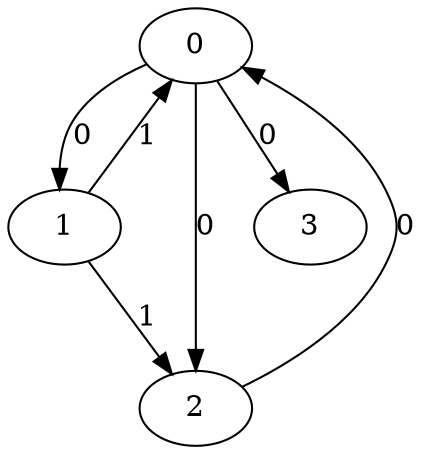 // Source:14 Canonical: -1 0 0 0 0 -1 -1 -1 1 1 -1 -1 -1 -1 -1 -1
digraph HRA_from_14_graph_000 {
  0 -> 1 [label="0"];
  0 -> 2 [label="0"];
  1 -> 0 [label="1"];
  1 -> 2 [label="1"];
  2 -> 0 [label="0"];
  0 -> 3 [label="0"];
}

// Source:14 Canonical: -1 0 0 0 0 -1 -1 -1 0 -1 -1 -1 1 1 -1 -1
digraph HRA_from_14_graph_001 {
  0 -> 1 [label="0"];
  0 -> 2 [label="0"];
  1 -> 0 [label="1"];
  1 -> 2 [label="1"];
  2 -> 0 [label="0"];
  0 -> 3 [label="0"];
  3 -> 0 [label="0"];
}

// Source:14 Canonical: -1 0 0 -1 0 -1 -1 -1 1 1 -1 0 -1 -1 -1 -1
digraph HRA_from_14_graph_002 {
  0 -> 1 [label="0"];
  0 -> 2 [label="0"];
  1 -> 0 [label="1"];
  1 -> 2 [label="1"];
  2 -> 0 [label="0"];
  1 -> 3 [label="0"];
}

// Source:14 Canonical: -1 0 0 0 0 -1 -1 -1 1 1 -1 0 -1 -1 -1 -1
digraph HRA_from_14_graph_003 {
  0 -> 1 [label="0"];
  0 -> 2 [label="0"];
  1 -> 0 [label="1"];
  1 -> 2 [label="1"];
  2 -> 0 [label="0"];
  0 -> 3 [label="0"];
  1 -> 3 [label="0"];
}

// Source:14 Canonical: -1 0 0 -1 0 -1 -1 -1 1 1 -1 0 0 -1 -1 -1
digraph HRA_from_14_graph_004 {
  0 -> 1 [label="0"];
  0 -> 2 [label="0"];
  1 -> 0 [label="1"];
  1 -> 2 [label="1"];
  2 -> 0 [label="0"];
  3 -> 0 [label="0"];
  1 -> 3 [label="0"];
}

// Source:14 Canonical: -1 0 0 0 0 -1 -1 -1 0 -1 -1 -1 1 0 1 -1
digraph HRA_from_14_graph_005 {
  0 -> 1 [label="0"];
  0 -> 2 [label="0"];
  1 -> 0 [label="1"];
  1 -> 2 [label="1"];
  2 -> 0 [label="0"];
  0 -> 3 [label="0"];
  3 -> 0 [label="0"];
  1 -> 3 [label="0"];
}

// Source:14 Canonical: -1 0 0 0 0 -1 -1 -1 1 1 -1 -1 -1 -1 0 -1
digraph HRA_from_14_graph_006 {
  0 -> 1 [label="0"];
  0 -> 2 [label="0"];
  1 -> 0 [label="1"];
  1 -> 2 [label="1"];
  2 -> 0 [label="0"];
  0 -> 3 [label="0"];
  3 -> 1 [label="0"];
}

// Source:14 Canonical: -1 0 0 0 0 -1 0 -1 1 -1 -1 1 0 -1 -1 -1
digraph HRA_from_14_graph_007 {
  0 -> 1 [label="0"];
  0 -> 2 [label="0"];
  1 -> 0 [label="1"];
  1 -> 2 [label="1"];
  2 -> 0 [label="0"];
  0 -> 3 [label="0"];
  3 -> 0 [label="0"];
  3 -> 1 [label="0"];
}

// Source:14 Canonical: -1 0 0 -1 0 -1 -1 -1 1 1 -1 0 -1 -1 0 -1
digraph HRA_from_14_graph_008 {
  0 -> 1 [label="0"];
  0 -> 2 [label="0"];
  1 -> 0 [label="1"];
  1 -> 2 [label="1"];
  2 -> 0 [label="0"];
  1 -> 3 [label="0"];
  3 -> 1 [label="0"];
}

// Source:14 Canonical: -1 0 0 0 0 -1 -1 -1 1 1 -1 0 -1 -1 0 -1
digraph HRA_from_14_graph_009 {
  0 -> 1 [label="0"];
  0 -> 2 [label="0"];
  1 -> 0 [label="1"];
  1 -> 2 [label="1"];
  2 -> 0 [label="0"];
  0 -> 3 [label="0"];
  1 -> 3 [label="0"];
  3 -> 1 [label="0"];
}

// Source:14 Canonical: -1 0 0 -1 0 -1 1 1 -1 0 -1 0 -1 -1 0 -1
digraph HRA_from_14_graph_010 {
  0 -> 1 [label="0"];
  0 -> 2 [label="0"];
  1 -> 0 [label="1"];
  1 -> 2 [label="1"];
  2 -> 0 [label="0"];
  3 -> 0 [label="0"];
  1 -> 3 [label="0"];
  3 -> 1 [label="0"];
}

// Source:14 Canonical: -1 0 0 0 0 -1 0 -1 1 0 -1 1 0 -1 -1 -1
digraph HRA_from_14_graph_011 {
  0 -> 1 [label="0"];
  0 -> 2 [label="0"];
  1 -> 0 [label="1"];
  1 -> 2 [label="1"];
  2 -> 0 [label="0"];
  0 -> 3 [label="0"];
  3 -> 0 [label="0"];
  1 -> 3 [label="0"];
  3 -> 1 [label="0"];
}

// Source:14 Canonical: -1 0 0 -1 0 -1 -1 0 1 1 -1 -1 -1 -1 -1 -1
digraph HRA_from_14_graph_012 {
  0 -> 1 [label="0"];
  0 -> 2 [label="0"];
  1 -> 0 [label="1"];
  1 -> 2 [label="1"];
  2 -> 0 [label="0"];
  2 -> 3 [label="0"];
}

// Source:14 Canonical: -1 0 0 0 0 -1 0 -1 -1 -1 -1 -1 1 1 -1 -1
digraph HRA_from_14_graph_013 {
  0 -> 1 [label="0"];
  0 -> 2 [label="0"];
  1 -> 0 [label="1"];
  1 -> 2 [label="1"];
  2 -> 0 [label="0"];
  0 -> 3 [label="0"];
  2 -> 3 [label="0"];
}

// Source:14 Canonical: -1 0 0 -1 0 -1 -1 0 1 1 -1 -1 0 -1 -1 -1
digraph HRA_from_14_graph_014 {
  0 -> 1 [label="0"];
  0 -> 2 [label="0"];
  1 -> 0 [label="1"];
  1 -> 2 [label="1"];
  2 -> 0 [label="0"];
  3 -> 0 [label="0"];
  2 -> 3 [label="0"];
}

// Source:14 Canonical: -1 0 0 0 0 -1 0 -1 0 -1 -1 -1 1 1 -1 -1
digraph HRA_from_14_graph_015 {
  0 -> 1 [label="0"];
  0 -> 2 [label="0"];
  1 -> 0 [label="1"];
  1 -> 2 [label="1"];
  2 -> 0 [label="0"];
  0 -> 3 [label="0"];
  3 -> 0 [label="0"];
  2 -> 3 [label="0"];
}

// Source:14 Canonical: -1 0 0 -1 0 -1 -1 0 1 1 -1 0 -1 -1 -1 -1
digraph HRA_from_14_graph_016 {
  0 -> 1 [label="0"];
  0 -> 2 [label="0"];
  1 -> 0 [label="1"];
  1 -> 2 [label="1"];
  2 -> 0 [label="0"];
  1 -> 3 [label="0"];
  2 -> 3 [label="0"];
}

// Source:14 Canonical: -1 0 0 0 0 -1 0 -1 -1 -1 -1 -1 1 1 0 -1
digraph HRA_from_14_graph_017 {
  0 -> 1 [label="0"];
  0 -> 2 [label="0"];
  1 -> 0 [label="1"];
  1 -> 2 [label="1"];
  2 -> 0 [label="0"];
  0 -> 3 [label="0"];
  1 -> 3 [label="0"];
  2 -> 3 [label="0"];
}

// Source:14 Canonical: -1 0 0 -1 0 -1 -1 0 1 1 -1 0 0 -1 -1 -1
digraph HRA_from_14_graph_018 {
  0 -> 1 [label="0"];
  0 -> 2 [label="0"];
  1 -> 0 [label="1"];
  1 -> 2 [label="1"];
  2 -> 0 [label="0"];
  3 -> 0 [label="0"];
  1 -> 3 [label="0"];
  2 -> 3 [label="0"];
}

// Source:14 Canonical: -1 0 0 0 0 -1 0 -1 0 -1 -1 -1 1 1 0 -1
digraph HRA_from_14_graph_019 {
  0 -> 1 [label="0"];
  0 -> 2 [label="0"];
  1 -> 0 [label="1"];
  1 -> 2 [label="1"];
  2 -> 0 [label="0"];
  0 -> 3 [label="0"];
  3 -> 0 [label="0"];
  1 -> 3 [label="0"];
  2 -> 3 [label="0"];
}

// Source:14 Canonical: -1 0 0 -1 0 -1 -1 0 1 1 -1 -1 -1 -1 0 -1
digraph HRA_from_14_graph_020 {
  0 -> 1 [label="0"];
  0 -> 2 [label="0"];
  1 -> 0 [label="1"];
  1 -> 2 [label="1"];
  2 -> 0 [label="0"];
  3 -> 1 [label="0"];
  2 -> 3 [label="0"];
}

// Source:14 Canonical: -1 0 0 0 0 -1 0 -1 -1 -1 -1 0 1 1 -1 -1
digraph HRA_from_14_graph_021 {
  0 -> 1 [label="0"];
  0 -> 2 [label="0"];
  1 -> 0 [label="1"];
  1 -> 2 [label="1"];
  2 -> 0 [label="0"];
  0 -> 3 [label="0"];
  3 -> 1 [label="0"];
  2 -> 3 [label="0"];
}

// Source:14 Canonical: -1 0 0 -1 0 -1 -1 0 1 1 -1 -1 0 -1 0 -1
digraph HRA_from_14_graph_022 {
  0 -> 1 [label="0"];
  0 -> 2 [label="0"];
  1 -> 0 [label="1"];
  1 -> 2 [label="1"];
  2 -> 0 [label="0"];
  3 -> 0 [label="0"];
  3 -> 1 [label="0"];
  2 -> 3 [label="0"];
}

// Source:14 Canonical: -1 0 0 0 0 -1 0 -1 0 -1 -1 0 1 1 -1 -1
digraph HRA_from_14_graph_023 {
  0 -> 1 [label="0"];
  0 -> 2 [label="0"];
  1 -> 0 [label="1"];
  1 -> 2 [label="1"];
  2 -> 0 [label="0"];
  0 -> 3 [label="0"];
  3 -> 0 [label="0"];
  3 -> 1 [label="0"];
  2 -> 3 [label="0"];
}

// Source:14 Canonical: -1 0 0 -1 0 -1 -1 0 1 1 -1 0 -1 -1 0 -1
digraph HRA_from_14_graph_024 {
  0 -> 1 [label="0"];
  0 -> 2 [label="0"];
  1 -> 0 [label="1"];
  1 -> 2 [label="1"];
  2 -> 0 [label="0"];
  1 -> 3 [label="0"];
  3 -> 1 [label="0"];
  2 -> 3 [label="0"];
}

// Source:14 Canonical: -1 0 0 0 0 -1 0 -1 -1 -1 -1 0 1 1 0 -1
digraph HRA_from_14_graph_025 {
  0 -> 1 [label="0"];
  0 -> 2 [label="0"];
  1 -> 0 [label="1"];
  1 -> 2 [label="1"];
  2 -> 0 [label="0"];
  0 -> 3 [label="0"];
  1 -> 3 [label="0"];
  3 -> 1 [label="0"];
  2 -> 3 [label="0"];
}

// Source:14 Canonical: -1 0 0 -1 0 -1 1 1 -1 0 -1 0 0 -1 0 -1
digraph HRA_from_14_graph_026 {
  0 -> 1 [label="0"];
  0 -> 2 [label="0"];
  1 -> 0 [label="1"];
  1 -> 2 [label="1"];
  2 -> 0 [label="0"];
  3 -> 0 [label="0"];
  1 -> 3 [label="0"];
  3 -> 1 [label="0"];
  2 -> 3 [label="0"];
}

// Source:14 Canonical: -1 0 0 0 0 -1 0 -1 0 -1 -1 0 1 1 0 -1
digraph HRA_from_14_graph_027 {
  0 -> 1 [label="0"];
  0 -> 2 [label="0"];
  1 -> 0 [label="1"];
  1 -> 2 [label="1"];
  2 -> 0 [label="0"];
  0 -> 3 [label="0"];
  3 -> 0 [label="0"];
  1 -> 3 [label="0"];
  3 -> 1 [label="0"];
  2 -> 3 [label="0"];
}

// Source:14 Canonical: -1 0 0 0 0 -1 -1 -1 1 1 -1 -1 -1 0 -1 -1
digraph HRA_from_14_graph_028 {
  0 -> 1 [label="0"];
  0 -> 2 [label="0"];
  1 -> 0 [label="1"];
  1 -> 2 [label="1"];
  2 -> 0 [label="0"];
  0 -> 3 [label="0"];
  3 -> 2 [label="0"];
}

// Source:14 Canonical: -1 0 0 0 0 -1 0 -1 0 -1 -1 -1 1 -1 1 -1
digraph HRA_from_14_graph_029 {
  0 -> 1 [label="0"];
  0 -> 2 [label="0"];
  1 -> 0 [label="1"];
  1 -> 2 [label="1"];
  2 -> 0 [label="0"];
  0 -> 3 [label="0"];
  3 -> 0 [label="0"];
  3 -> 2 [label="0"];
}

// Source:14 Canonical: -1 0 0 -1 0 -1 -1 -1 1 1 -1 0 -1 0 -1 -1
digraph HRA_from_14_graph_030 {
  0 -> 1 [label="0"];
  0 -> 2 [label="0"];
  1 -> 0 [label="1"];
  1 -> 2 [label="1"];
  2 -> 0 [label="0"];
  1 -> 3 [label="0"];
  3 -> 2 [label="0"];
}

// Source:14 Canonical: -1 0 0 0 0 -1 -1 -1 1 1 -1 0 -1 0 -1 -1
digraph HRA_from_14_graph_031 {
  0 -> 1 [label="0"];
  0 -> 2 [label="0"];
  1 -> 0 [label="1"];
  1 -> 2 [label="1"];
  2 -> 0 [label="0"];
  0 -> 3 [label="0"];
  1 -> 3 [label="0"];
  3 -> 2 [label="0"];
}

// Source:14 Canonical: -1 0 0 -1 0 -1 -1 -1 1 1 -1 0 0 0 -1 -1
digraph HRA_from_14_graph_032 {
  0 -> 1 [label="0"];
  0 -> 2 [label="0"];
  1 -> 0 [label="1"];
  1 -> 2 [label="1"];
  2 -> 0 [label="0"];
  3 -> 0 [label="0"];
  1 -> 3 [label="0"];
  3 -> 2 [label="0"];
}

// Source:14 Canonical: -1 0 0 0 0 -1 0 -1 0 -1 -1 -1 1 0 1 -1
digraph HRA_from_14_graph_033 {
  0 -> 1 [label="0"];
  0 -> 2 [label="0"];
  1 -> 0 [label="1"];
  1 -> 2 [label="1"];
  2 -> 0 [label="0"];
  0 -> 3 [label="0"];
  3 -> 0 [label="0"];
  1 -> 3 [label="0"];
  3 -> 2 [label="0"];
}

// Source:14 Canonical: -1 0 0 0 0 -1 -1 -1 1 1 -1 -1 -1 0 0 -1
digraph HRA_from_14_graph_034 {
  0 -> 1 [label="0"];
  0 -> 2 [label="0"];
  1 -> 0 [label="1"];
  1 -> 2 [label="1"];
  2 -> 0 [label="0"];
  0 -> 3 [label="0"];
  3 -> 1 [label="0"];
  3 -> 2 [label="0"];
}

// Source:14 Canonical: -1 0 0 0 0 -1 0 0 0 -1 -1 -1 1 -1 1 -1
digraph HRA_from_14_graph_035 {
  0 -> 1 [label="0"];
  0 -> 2 [label="0"];
  1 -> 0 [label="1"];
  1 -> 2 [label="1"];
  2 -> 0 [label="0"];
  0 -> 3 [label="0"];
  3 -> 0 [label="0"];
  3 -> 1 [label="0"];
  3 -> 2 [label="0"];
}

// Source:14 Canonical: -1 0 0 -1 0 -1 1 1 -1 -1 -1 0 -1 0 0 -1
digraph HRA_from_14_graph_036 {
  0 -> 1 [label="0"];
  0 -> 2 [label="0"];
  1 -> 0 [label="1"];
  1 -> 2 [label="1"];
  2 -> 0 [label="0"];
  1 -> 3 [label="0"];
  3 -> 1 [label="0"];
  3 -> 2 [label="0"];
}

// Source:14 Canonical: -1 0 0 0 0 -1 -1 -1 1 1 -1 0 -1 0 0 -1
digraph HRA_from_14_graph_037 {
  0 -> 1 [label="0"];
  0 -> 2 [label="0"];
  1 -> 0 [label="1"];
  1 -> 2 [label="1"];
  2 -> 0 [label="0"];
  0 -> 3 [label="0"];
  1 -> 3 [label="0"];
  3 -> 1 [label="0"];
  3 -> 2 [label="0"];
}

// Source:14 Canonical: -1 0 0 0 0 -1 1 1 -1 0 -1 0 -1 -1 0 -1
digraph HRA_from_14_graph_038 {
  0 -> 1 [label="0"];
  0 -> 2 [label="0"];
  1 -> 0 [label="1"];
  1 -> 2 [label="1"];
  2 -> 0 [label="0"];
  3 -> 0 [label="0"];
  1 -> 3 [label="0"];
  3 -> 1 [label="0"];
  3 -> 2 [label="0"];
}

// Source:14 Canonical: -1 0 0 0 0 -1 0 0 0 1 -1 1 -1 0 -1 -1
digraph HRA_from_14_graph_039 {
  0 -> 1 [label="0"];
  0 -> 2 [label="0"];
  1 -> 0 [label="1"];
  1 -> 2 [label="1"];
  2 -> 0 [label="0"];
  0 -> 3 [label="0"];
  3 -> 0 [label="0"];
  1 -> 3 [label="0"];
  3 -> 1 [label="0"];
  3 -> 2 [label="0"];
}

// Source:14 Canonical: -1 0 0 -1 0 -1 -1 0 0 -1 -1 -1 1 1 -1 -1
digraph HRA_from_14_graph_040 {
  0 -> 1 [label="0"];
  0 -> 2 [label="0"];
  1 -> 0 [label="1"];
  1 -> 2 [label="1"];
  2 -> 0 [label="0"];
  2 -> 3 [label="0"];
  3 -> 2 [label="0"];
}

// Source:14 Canonical: -1 0 0 0 0 -1 0 -1 -1 0 -1 -1 1 1 -1 -1
digraph HRA_from_14_graph_041 {
  0 -> 1 [label="0"];
  0 -> 2 [label="0"];
  1 -> 0 [label="1"];
  1 -> 2 [label="1"];
  2 -> 0 [label="0"];
  0 -> 3 [label="0"];
  2 -> 3 [label="0"];
  3 -> 2 [label="0"];
}

// Source:14 Canonical: -1 0 0 -1 0 -1 0 -1 0 -1 -1 0 1 -1 1 -1
digraph HRA_from_14_graph_042 {
  0 -> 1 [label="0"];
  0 -> 2 [label="0"];
  1 -> 0 [label="1"];
  1 -> 2 [label="1"];
  2 -> 0 [label="0"];
  3 -> 0 [label="0"];
  2 -> 3 [label="0"];
  3 -> 2 [label="0"];
}

// Source:14 Canonical: -1 0 0 0 0 -1 0 -1 0 0 -1 -1 1 1 -1 -1
digraph HRA_from_14_graph_043 {
  0 -> 1 [label="0"];
  0 -> 2 [label="0"];
  1 -> 0 [label="1"];
  1 -> 2 [label="1"];
  2 -> 0 [label="0"];
  0 -> 3 [label="0"];
  3 -> 0 [label="0"];
  2 -> 3 [label="0"];
  3 -> 2 [label="0"];
}

// Source:14 Canonical: -1 0 0 -1 0 -1 -1 0 0 -1 -1 -1 1 1 0 -1
digraph HRA_from_14_graph_044 {
  0 -> 1 [label="0"];
  0 -> 2 [label="0"];
  1 -> 0 [label="1"];
  1 -> 2 [label="1"];
  2 -> 0 [label="0"];
  1 -> 3 [label="0"];
  2 -> 3 [label="0"];
  3 -> 2 [label="0"];
}

// Source:14 Canonical: -1 0 0 0 0 -1 0 -1 -1 0 -1 -1 1 1 0 -1
digraph HRA_from_14_graph_045 {
  0 -> 1 [label="0"];
  0 -> 2 [label="0"];
  1 -> 0 [label="1"];
  1 -> 2 [label="1"];
  2 -> 0 [label="0"];
  0 -> 3 [label="0"];
  1 -> 3 [label="0"];
  2 -> 3 [label="0"];
  3 -> 2 [label="0"];
}

// Source:14 Canonical: -1 0 0 -1 0 -1 0 -1 0 -1 -1 0 1 0 1 -1
digraph HRA_from_14_graph_046 {
  0 -> 1 [label="0"];
  0 -> 2 [label="0"];
  1 -> 0 [label="1"];
  1 -> 2 [label="1"];
  2 -> 0 [label="0"];
  3 -> 0 [label="0"];
  1 -> 3 [label="0"];
  2 -> 3 [label="0"];
  3 -> 2 [label="0"];
}

// Source:14 Canonical: -1 0 0 0 0 -1 0 -1 0 0 -1 -1 1 0 1 -1
digraph HRA_from_14_graph_047 {
  0 -> 1 [label="0"];
  0 -> 2 [label="0"];
  1 -> 0 [label="1"];
  1 -> 2 [label="1"];
  2 -> 0 [label="0"];
  0 -> 3 [label="0"];
  3 -> 0 [label="0"];
  1 -> 3 [label="0"];
  2 -> 3 [label="0"];
  3 -> 2 [label="0"];
}

// Source:14 Canonical: -1 0 0 -1 0 -1 -1 0 0 -1 -1 0 1 1 -1 -1
digraph HRA_from_14_graph_048 {
  0 -> 1 [label="0"];
  0 -> 2 [label="0"];
  1 -> 0 [label="1"];
  1 -> 2 [label="1"];
  2 -> 0 [label="0"];
  3 -> 1 [label="0"];
  2 -> 3 [label="0"];
  3 -> 2 [label="0"];
}

// Source:14 Canonical: -1 0 0 0 0 -1 0 -1 -1 0 -1 0 1 1 -1 -1
digraph HRA_from_14_graph_049 {
  0 -> 1 [label="0"];
  0 -> 2 [label="0"];
  1 -> 0 [label="1"];
  1 -> 2 [label="1"];
  2 -> 0 [label="0"];
  0 -> 3 [label="0"];
  3 -> 1 [label="0"];
  2 -> 3 [label="0"];
  3 -> 2 [label="0"];
}

// Source:14 Canonical: -1 0 0 0 0 -1 0 -1 -1 0 -1 0 -1 1 1 -1
digraph HRA_from_14_graph_050 {
  0 -> 1 [label="0"];
  0 -> 2 [label="0"];
  1 -> 0 [label="1"];
  1 -> 2 [label="1"];
  2 -> 0 [label="0"];
  3 -> 0 [label="0"];
  3 -> 1 [label="0"];
  2 -> 3 [label="0"];
  3 -> 2 [label="0"];
}

// Source:14 Canonical: -1 0 0 0 0 -1 0 0 0 0 -1 -1 1 -1 1 -1
digraph HRA_from_14_graph_051 {
  0 -> 1 [label="0"];
  0 -> 2 [label="0"];
  1 -> 0 [label="1"];
  1 -> 2 [label="1"];
  2 -> 0 [label="0"];
  0 -> 3 [label="0"];
  3 -> 0 [label="0"];
  3 -> 1 [label="0"];
  2 -> 3 [label="0"];
  3 -> 2 [label="0"];
}

// Source:14 Canonical: -1 0 0 -1 0 -1 1 1 0 -1 -1 0 -1 0 0 -1
digraph HRA_from_14_graph_052 {
  0 -> 1 [label="0"];
  0 -> 2 [label="0"];
  1 -> 0 [label="1"];
  1 -> 2 [label="1"];
  2 -> 0 [label="0"];
  1 -> 3 [label="0"];
  3 -> 1 [label="0"];
  2 -> 3 [label="0"];
  3 -> 2 [label="0"];
}

// Source:14 Canonical: -1 0 0 0 0 -1 0 -1 -1 0 -1 0 1 1 0 -1
digraph HRA_from_14_graph_053 {
  0 -> 1 [label="0"];
  0 -> 2 [label="0"];
  1 -> 0 [label="1"];
  1 -> 2 [label="1"];
  2 -> 0 [label="0"];
  0 -> 3 [label="0"];
  1 -> 3 [label="0"];
  3 -> 1 [label="0"];
  2 -> 3 [label="0"];
  3 -> 2 [label="0"];
}

// Source:14 Canonical: -1 0 0 0 0 -1 0 -1 -1 0 -1 0 0 1 1 -1
digraph HRA_from_14_graph_054 {
  0 -> 1 [label="0"];
  0 -> 2 [label="0"];
  1 -> 0 [label="1"];
  1 -> 2 [label="1"];
  2 -> 0 [label="0"];
  3 -> 0 [label="0"];
  1 -> 3 [label="0"];
  3 -> 1 [label="0"];
  2 -> 3 [label="0"];
  3 -> 2 [label="0"];
}

// Source:14 Canonical: -1 0 0 0 0 -1 0 0 0 0 -1 -1 0 1 1 -1
digraph HRA_from_14_graph_055 {
  0 -> 1 [label="0"];
  0 -> 2 [label="0"];
  1 -> 0 [label="1"];
  1 -> 2 [label="1"];
  2 -> 0 [label="0"];
  0 -> 3 [label="0"];
  3 -> 0 [label="0"];
  1 -> 3 [label="0"];
  3 -> 1 [label="0"];
  2 -> 3 [label="0"];
  3 -> 2 [label="0"];
}

